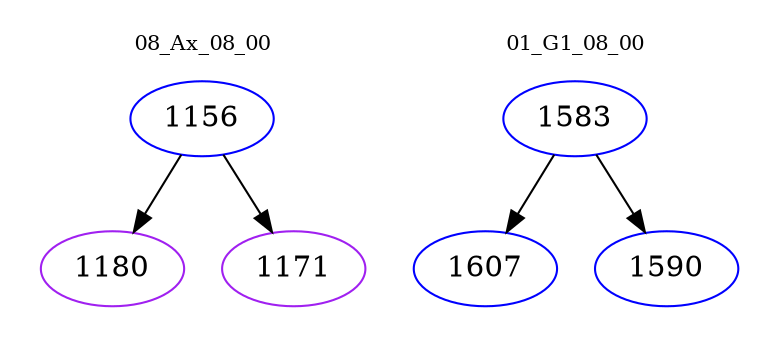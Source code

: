 digraph{
subgraph cluster_0 {
color = white
label = "08_Ax_08_00";
fontsize=10;
T0_1156 [label="1156", color="blue"]
T0_1156 -> T0_1180 [color="black"]
T0_1180 [label="1180", color="purple"]
T0_1156 -> T0_1171 [color="black"]
T0_1171 [label="1171", color="purple"]
}
subgraph cluster_1 {
color = white
label = "01_G1_08_00";
fontsize=10;
T1_1583 [label="1583", color="blue"]
T1_1583 -> T1_1607 [color="black"]
T1_1607 [label="1607", color="blue"]
T1_1583 -> T1_1590 [color="black"]
T1_1590 [label="1590", color="blue"]
}
}
